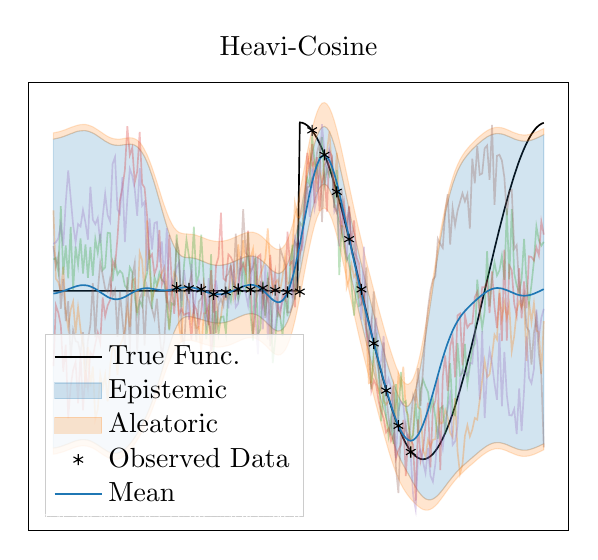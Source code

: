 % This file was created with tikzplotlib v0.10.1.
\begin{tikzpicture}

\definecolor{crimson2143940}{RGB}{214,39,40}
\definecolor{darkgray176}{RGB}{176,176,176}
\definecolor{darkorange25512714}{RGB}{255,127,14}
\definecolor{forestgreen4416044}{RGB}{44,160,44}
\definecolor{lightgray204}{RGB}{204,204,204}
\definecolor{mediumpurple148103189}{RGB}{148,103,189}
\definecolor{sienna1408675}{RGB}{140,86,75}
\definecolor{steelblue31119180}{RGB}{31,119,180}

\begin{axis}[
legend cell align={left},
legend style={
  fill opacity=0.8,
  draw opacity=1,
  text opacity=1,
  at={(0.03,0.03)},
  anchor=south west,
  draw=lightgray204
},
ticks=none,
tick align=outside,
tick pos=left,
title={Heavi-Cosine},
x grid style={darkgray176},
xmin=-1.1, xmax=1.09,
xtick style={color=black},
y grid style={darkgray176},
ymin=-1.423, ymax=1.239,
ytick style={color=black}
]
\addplot [semithick, black]
table {%
-1 0
-0.01 0
0 1
0.01 0.998
0.02 0.992
0.03 0.982
0.04 0.969
0.05 0.951
0.06 0.93
0.07 0.905
0.08 0.876
0.09 0.844
0.1 0.809
0.11 0.771
0.12 0.729
0.13 0.685
0.15 0.588
0.17 0.482
0.19 0.368
0.21 0.249
0.25 -0
0.29 -0.249
0.31 -0.368
0.33 -0.482
0.35 -0.588
0.37 -0.685
0.38 -0.729
0.39 -0.771
0.4 -0.809
0.41 -0.844
0.42 -0.876
0.43 -0.905
0.44 -0.93
0.45 -0.951
0.46 -0.969
0.47 -0.982
0.48 -0.992
0.49 -0.998
0.5 -1
0.51 -0.998
0.52 -0.992
0.53 -0.982
0.54 -0.969
0.55 -0.951
0.56 -0.93
0.57 -0.905
0.58 -0.876
0.59 -0.844
0.6 -0.809
0.61 -0.771
0.62 -0.729
0.63 -0.685
0.65 -0.588
0.67 -0.482
0.69 -0.368
0.71 -0.249
0.75 0
0.79 0.249
0.81 0.368
0.83 0.482
0.85 0.588
0.87 0.685
0.88 0.729
0.89 0.771
0.9 0.809
0.91 0.844
0.92 0.876
0.93 0.905
0.94 0.93
0.95 0.951
0.96 0.969
0.97 0.982
0.98 0.992
0.99 0.998
};
\addlegendentry{True Func.}
\path [draw=steelblue31119180, fill=steelblue31119180, opacity=0.2]
(axis cs:-1,0.901)
--(axis cs:-1,-0.933)
--(axis cs:-0.99,-0.931)
--(axis cs:-0.98,-0.928)
--(axis cs:-0.97,-0.924)
--(axis cs:-0.96,-0.919)
--(axis cs:-0.95,-0.913)
--(axis cs:-0.94,-0.908)
--(axis cs:-0.93,-0.902)
--(axis cs:-0.92,-0.896)
--(axis cs:-0.91,-0.891)
--(axis cs:-0.9,-0.887)
--(axis cs:-0.89,-0.884)
--(axis cs:-0.88,-0.883)
--(axis cs:-0.87,-0.884)
--(axis cs:-0.86,-0.886)
--(axis cs:-0.85,-0.891)
--(axis cs:-0.84,-0.898)
--(axis cs:-0.83,-0.906)
--(axis cs:-0.82,-0.915)
--(axis cs:-0.81,-0.925)
--(axis cs:-0.8,-0.935)
--(axis cs:-0.79,-0.944)
--(axis cs:-0.78,-0.953)
--(axis cs:-0.77,-0.959)
--(axis cs:-0.76,-0.963)
--(axis cs:-0.75,-0.964)
--(axis cs:-0.74,-0.963)
--(axis cs:-0.73,-0.958)
--(axis cs:-0.72,-0.95)
--(axis cs:-0.71,-0.94)
--(axis cs:-0.7,-0.926)
--(axis cs:-0.69,-0.91)
--(axis cs:-0.68,-0.891)
--(axis cs:-0.67,-0.87)
--(axis cs:-0.66,-0.848)
--(axis cs:-0.65,-0.822)
--(axis cs:-0.64,-0.795)
--(axis cs:-0.63,-0.765)
--(axis cs:-0.62,-0.733)
--(axis cs:-0.61,-0.697)
--(axis cs:-0.6,-0.659)
--(axis cs:-0.59,-0.618)
--(axis cs:-0.58,-0.573)
--(axis cs:-0.57,-0.526)
--(axis cs:-0.56,-0.477)
--(axis cs:-0.55,-0.427)
--(axis cs:-0.54,-0.377)
--(axis cs:-0.53,-0.329)
--(axis cs:-0.52,-0.284)
--(axis cs:-0.51,-0.244)
--(axis cs:-0.5,-0.211)
--(axis cs:-0.49,-0.185)
--(axis cs:-0.48,-0.168)
--(axis cs:-0.47,-0.158)
--(axis cs:-0.46,-0.153)
--(axis cs:-0.45,-0.153)
--(axis cs:-0.44,-0.155)
--(axis cs:-0.43,-0.158)
--(axis cs:-0.42,-0.162)
--(axis cs:-0.41,-0.166)
--(axis cs:-0.4,-0.17)
--(axis cs:-0.39,-0.174)
--(axis cs:-0.38,-0.179)
--(axis cs:-0.37,-0.183)
--(axis cs:-0.36,-0.186)
--(axis cs:-0.35,-0.189)
--(axis cs:-0.34,-0.191)
--(axis cs:-0.33,-0.191)
--(axis cs:-0.32,-0.191)
--(axis cs:-0.31,-0.189)
--(axis cs:-0.3,-0.186)
--(axis cs:-0.29,-0.182)
--(axis cs:-0.28,-0.177)
--(axis cs:-0.27,-0.171)
--(axis cs:-0.26,-0.164)
--(axis cs:-0.25,-0.157)
--(axis cs:-0.24,-0.151)
--(axis cs:-0.23,-0.145)
--(axis cs:-0.22,-0.14)
--(axis cs:-0.21,-0.137)
--(axis cs:-0.2,-0.135)
--(axis cs:-0.19,-0.136)
--(axis cs:-0.18,-0.14)
--(axis cs:-0.17,-0.146)
--(axis cs:-0.16,-0.156)
--(axis cs:-0.15,-0.168)
--(axis cs:-0.14,-0.181)
--(axis cs:-0.13,-0.196)
--(axis cs:-0.12,-0.21)
--(axis cs:-0.11,-0.224)
--(axis cs:-0.1,-0.233)
--(axis cs:-0.09,-0.239)
--(axis cs:-0.08,-0.237)
--(axis cs:-0.07,-0.228)
--(axis cs:-0.06,-0.21)
--(axis cs:-0.05,-0.182)
--(axis cs:-0.04,-0.143)
--(axis cs:-0.03,-0.094)
--(axis cs:-0.02,-0.036)
--(axis cs:-0.01,0.031)
--(axis cs:8.941e-10,0.104)
--(axis cs:0.01,0.181)
--(axis cs:0.02,0.259)
--(axis cs:0.03,0.337)
--(axis cs:0.04,0.41)
--(axis cs:0.05,0.476)
--(axis cs:0.06,0.532)
--(axis cs:0.07,0.578)
--(axis cs:0.08,0.611)
--(axis cs:0.09,0.629)
--(axis cs:0.1,0.634)
--(axis cs:0.11,0.625)
--(axis cs:0.12,0.603)
--(axis cs:0.13,0.569)
--(axis cs:0.14,0.524)
--(axis cs:0.15,0.471)
--(axis cs:0.16,0.412)
--(axis cs:0.17,0.347)
--(axis cs:0.18,0.28)
--(axis cs:0.19,0.211)
--(axis cs:0.2,0.141)
--(axis cs:0.21,0.072)
--(axis cs:0.22,0.005)
--(axis cs:0.23,-0.061)
--(axis cs:0.24,-0.125)
--(axis cs:0.25,-0.188)
--(axis cs:0.26,-0.249)
--(axis cs:0.27,-0.308)
--(axis cs:0.28,-0.366)
--(axis cs:0.29,-0.424)
--(axis cs:0.3,-0.481)
--(axis cs:0.31,-0.537)
--(axis cs:0.32,-0.593)
--(axis cs:0.33,-0.648)
--(axis cs:0.34,-0.703)
--(axis cs:0.35,-0.756)
--(axis cs:0.36,-0.807)
--(axis cs:0.37,-0.854)
--(axis cs:0.38,-0.899)
--(axis cs:0.39,-0.939)
--(axis cs:0.4,-0.975)
--(axis cs:0.41,-1.006)
--(axis cs:0.42,-1.035)
--(axis cs:0.43,-1.061)
--(axis cs:0.44,-1.087)
--(axis cs:0.45,-1.114)
--(axis cs:0.46,-1.14)
--(axis cs:0.47,-1.165)
--(axis cs:0.48,-1.189)
--(axis cs:0.49,-1.208)
--(axis cs:0.5,-1.224)
--(axis cs:0.51,-1.235)
--(axis cs:0.52,-1.24)
--(axis cs:0.53,-1.241)
--(axis cs:0.54,-1.236)
--(axis cs:0.55,-1.227)
--(axis cs:0.56,-1.214)
--(axis cs:0.57,-1.198)
--(axis cs:0.58,-1.18)
--(axis cs:0.59,-1.161)
--(axis cs:0.6,-1.141)
--(axis cs:0.61,-1.122)
--(axis cs:0.62,-1.104)
--(axis cs:0.63,-1.086)
--(axis cs:0.64,-1.07)
--(axis cs:0.65,-1.055)
--(axis cs:0.66,-1.041)
--(axis cs:0.67,-1.028)
--(axis cs:0.68,-1.015)
--(axis cs:0.69,-1.002)
--(axis cs:0.7,-0.99)
--(axis cs:0.71,-0.977)
--(axis cs:0.72,-0.965)
--(axis cs:0.73,-0.952)
--(axis cs:0.74,-0.941)
--(axis cs:0.75,-0.93)
--(axis cs:0.76,-0.92)
--(axis cs:0.77,-0.912)
--(axis cs:0.78,-0.906)
--(axis cs:0.79,-0.902)
--(axis cs:0.8,-0.901)
--(axis cs:0.81,-0.901)
--(axis cs:0.82,-0.904)
--(axis cs:0.83,-0.908)
--(axis cs:0.84,-0.913)
--(axis cs:0.85,-0.92)
--(axis cs:0.86,-0.926)
--(axis cs:0.87,-0.932)
--(axis cs:0.88,-0.938)
--(axis cs:0.89,-0.942)
--(axis cs:0.9,-0.945)
--(axis cs:0.91,-0.946)
--(axis cs:0.92,-0.946)
--(axis cs:0.93,-0.943)
--(axis cs:0.94,-0.939)
--(axis cs:0.95,-0.934)
--(axis cs:0.96,-0.928)
--(axis cs:0.97,-0.922)
--(axis cs:0.98,-0.915)
--(axis cs:0.99,-0.908)
--(axis cs:0.99,0.927)
--(axis cs:0.99,0.927)
--(axis cs:0.98,0.92)
--(axis cs:0.97,0.913)
--(axis cs:0.96,0.906)
--(axis cs:0.95,0.9)
--(axis cs:0.94,0.895)
--(axis cs:0.93,0.891)
--(axis cs:0.92,0.889)
--(axis cs:0.91,0.889)
--(axis cs:0.9,0.89)
--(axis cs:0.89,0.893)
--(axis cs:0.88,0.897)
--(axis cs:0.87,0.902)
--(axis cs:0.86,0.909)
--(axis cs:0.85,0.915)
--(axis cs:0.84,0.921)
--(axis cs:0.83,0.927)
--(axis cs:0.82,0.931)
--(axis cs:0.81,0.933)
--(axis cs:0.8,0.934)
--(axis cs:0.79,0.932)
--(axis cs:0.78,0.928)
--(axis cs:0.77,0.922)
--(axis cs:0.76,0.914)
--(axis cs:0.75,0.904)
--(axis cs:0.74,0.893)
--(axis cs:0.73,0.881)
--(axis cs:0.72,0.868)
--(axis cs:0.71,0.854)
--(axis cs:0.7,0.84)
--(axis cs:0.69,0.824)
--(axis cs:0.68,0.807)
--(axis cs:0.67,0.788)
--(axis cs:0.66,0.767)
--(axis cs:0.65,0.741)
--(axis cs:0.64,0.711)
--(axis cs:0.63,0.674)
--(axis cs:0.62,0.631)
--(axis cs:0.61,0.581)
--(axis cs:0.6,0.522)
--(axis cs:0.59,0.456)
--(axis cs:0.58,0.381)
--(axis cs:0.57,0.299)
--(axis cs:0.56,0.21)
--(axis cs:0.55,0.117)
--(axis cs:0.54,0.019)
--(axis cs:0.53,-0.08)
--(axis cs:0.52,-0.178)
--(axis cs:0.51,-0.274)
--(axis cs:0.5,-0.364)
--(axis cs:0.49,-0.447)
--(axis cs:0.48,-0.521)
--(axis cs:0.47,-0.583)
--(axis cs:0.46,-0.632)
--(axis cs:0.45,-0.666)
--(axis cs:0.44,-0.684)
--(axis cs:0.43,-0.687)
--(axis cs:0.42,-0.677)
--(axis cs:0.41,-0.655)
--(axis cs:0.4,-0.625)
--(axis cs:0.39,-0.588)
--(axis cs:0.38,-0.547)
--(axis cs:0.37,-0.503)
--(axis cs:0.36,-0.456)
--(axis cs:0.35,-0.406)
--(axis cs:0.34,-0.355)
--(axis cs:0.33,-0.303)
--(axis cs:0.32,-0.249)
--(axis cs:0.31,-0.194)
--(axis cs:0.3,-0.138)
--(axis cs:0.29,-0.081)
--(axis cs:0.28,-0.024)
--(axis cs:0.27,0.035)
--(axis cs:0.26,0.094)
--(axis cs:0.25,0.155)
--(axis cs:0.24,0.217)
--(axis cs:0.23,0.281)
--(axis cs:0.22,0.347)
--(axis cs:0.21,0.415)
--(axis cs:0.2,0.483)
--(axis cs:0.19,0.553)
--(axis cs:0.18,0.622)
--(axis cs:0.17,0.689)
--(axis cs:0.16,0.754)
--(axis cs:0.15,0.813)
--(axis cs:0.14,0.866)
--(axis cs:0.13,0.911)
--(axis cs:0.12,0.945)
--(axis cs:0.11,0.967)
--(axis cs:0.1,0.976)
--(axis cs:0.09,0.971)
--(axis cs:0.08,0.953)
--(axis cs:0.07,0.92)
--(axis cs:0.06,0.874)
--(axis cs:0.05,0.818)
--(axis cs:0.04,0.752)
--(axis cs:0.03,0.679)
--(axis cs:0.02,0.601)
--(axis cs:0.01,0.523)
--(axis cs:8.941e-10,0.446)
--(axis cs:-0.01,0.373)
--(axis cs:-0.02,0.306)
--(axis cs:-0.03,0.248)
--(axis cs:-0.04,0.199)
--(axis cs:-0.05,0.16)
--(axis cs:-0.06,0.132)
--(axis cs:-0.07,0.114)
--(axis cs:-0.08,0.105)
--(axis cs:-0.09,0.103)
--(axis cs:-0.1,0.109)
--(axis cs:-0.11,0.118)
--(axis cs:-0.12,0.131)
--(axis cs:-0.13,0.146)
--(axis cs:-0.14,0.161)
--(axis cs:-0.15,0.174)
--(axis cs:-0.16,0.186)
--(axis cs:-0.17,0.196)
--(axis cs:-0.18,0.202)
--(axis cs:-0.19,0.206)
--(axis cs:-0.2,0.207)
--(axis cs:-0.21,0.205)
--(axis cs:-0.22,0.202)
--(axis cs:-0.23,0.197)
--(axis cs:-0.24,0.191)
--(axis cs:-0.25,0.185)
--(axis cs:-0.26,0.178)
--(axis cs:-0.27,0.172)
--(axis cs:-0.28,0.166)
--(axis cs:-0.29,0.161)
--(axis cs:-0.3,0.157)
--(axis cs:-0.31,0.154)
--(axis cs:-0.32,0.152)
--(axis cs:-0.33,0.151)
--(axis cs:-0.34,0.152)
--(axis cs:-0.35,0.154)
--(axis cs:-0.36,0.157)
--(axis cs:-0.37,0.161)
--(axis cs:-0.38,0.167)
--(axis cs:-0.39,0.173)
--(axis cs:-0.4,0.179)
--(axis cs:-0.41,0.185)
--(axis cs:-0.42,0.19)
--(axis cs:-0.43,0.194)
--(axis cs:-0.44,0.196)
--(axis cs:-0.45,0.197)
--(axis cs:-0.46,0.198)
--(axis cs:-0.47,0.2)
--(axis cs:-0.48,0.206)
--(axis cs:-0.49,0.218)
--(axis cs:-0.5,0.237)
--(axis cs:-0.51,0.264)
--(axis cs:-0.52,0.298)
--(axis cs:-0.53,0.338)
--(axis cs:-0.54,0.384)
--(axis cs:-0.55,0.433)
--(axis cs:-0.56,0.484)
--(axis cs:-0.57,0.536)
--(axis cs:-0.58,0.588)
--(axis cs:-0.59,0.638)
--(axis cs:-0.6,0.684)
--(axis cs:-0.61,0.727)
--(axis cs:-0.62,0.764)
--(axis cs:-0.63,0.796)
--(axis cs:-0.64,0.821)
--(axis cs:-0.65,0.841)
--(axis cs:-0.66,0.855)
--(axis cs:-0.67,0.865)
--(axis cs:-0.68,0.869)
--(axis cs:-0.69,0.871)
--(axis cs:-0.7,0.87)
--(axis cs:-0.71,0.868)
--(axis cs:-0.72,0.866)
--(axis cs:-0.73,0.864)
--(axis cs:-0.74,0.864)
--(axis cs:-0.75,0.865)
--(axis cs:-0.76,0.868)
--(axis cs:-0.77,0.873)
--(axis cs:-0.78,0.881)
--(axis cs:-0.79,0.889)
--(axis cs:-0.8,0.899)
--(axis cs:-0.81,0.909)
--(axis cs:-0.82,0.919)
--(axis cs:-0.83,0.929)
--(axis cs:-0.84,0.937)
--(axis cs:-0.85,0.943)
--(axis cs:-0.86,0.948)
--(axis cs:-0.87,0.951)
--(axis cs:-0.88,0.951)
--(axis cs:-0.89,0.95)
--(axis cs:-0.9,0.948)
--(axis cs:-0.91,0.944)
--(axis cs:-0.92,0.938)
--(axis cs:-0.93,0.933)
--(axis cs:-0.94,0.927)
--(axis cs:-0.95,0.921)
--(axis cs:-0.96,0.916)
--(axis cs:-0.97,0.911)
--(axis cs:-0.98,0.907)
--(axis cs:-0.99,0.904)
--(axis cs:-1,0.901)
--cycle;
\addlegendimage{area legend, draw=steelblue31119180, fill=steelblue31119180, opacity=0.2}
\addlegendentry{Epistemic}

\path [draw=darkorange25512714, fill=darkorange25512714, opacity=0.2]
(axis cs:-1,-0.97)
--(axis cs:-1,-0.933)
--(axis cs:-0.99,-0.931)
--(axis cs:-0.98,-0.928)
--(axis cs:-0.97,-0.924)
--(axis cs:-0.96,-0.919)
--(axis cs:-0.95,-0.913)
--(axis cs:-0.94,-0.908)
--(axis cs:-0.93,-0.902)
--(axis cs:-0.92,-0.896)
--(axis cs:-0.91,-0.891)
--(axis cs:-0.9,-0.887)
--(axis cs:-0.89,-0.884)
--(axis cs:-0.88,-0.883)
--(axis cs:-0.87,-0.884)
--(axis cs:-0.86,-0.886)
--(axis cs:-0.85,-0.891)
--(axis cs:-0.84,-0.898)
--(axis cs:-0.83,-0.906)
--(axis cs:-0.82,-0.915)
--(axis cs:-0.81,-0.925)
--(axis cs:-0.8,-0.935)
--(axis cs:-0.79,-0.944)
--(axis cs:-0.78,-0.953)
--(axis cs:-0.77,-0.959)
--(axis cs:-0.76,-0.963)
--(axis cs:-0.75,-0.964)
--(axis cs:-0.74,-0.963)
--(axis cs:-0.73,-0.958)
--(axis cs:-0.72,-0.95)
--(axis cs:-0.71,-0.94)
--(axis cs:-0.7,-0.926)
--(axis cs:-0.69,-0.91)
--(axis cs:-0.68,-0.891)
--(axis cs:-0.67,-0.87)
--(axis cs:-0.66,-0.848)
--(axis cs:-0.65,-0.822)
--(axis cs:-0.64,-0.795)
--(axis cs:-0.63,-0.765)
--(axis cs:-0.62,-0.733)
--(axis cs:-0.61,-0.697)
--(axis cs:-0.6,-0.659)
--(axis cs:-0.59,-0.618)
--(axis cs:-0.58,-0.573)
--(axis cs:-0.57,-0.526)
--(axis cs:-0.56,-0.477)
--(axis cs:-0.55,-0.427)
--(axis cs:-0.54,-0.377)
--(axis cs:-0.53,-0.329)
--(axis cs:-0.52,-0.284)
--(axis cs:-0.51,-0.244)
--(axis cs:-0.5,-0.211)
--(axis cs:-0.49,-0.185)
--(axis cs:-0.48,-0.168)
--(axis cs:-0.47,-0.158)
--(axis cs:-0.46,-0.153)
--(axis cs:-0.45,-0.153)
--(axis cs:-0.44,-0.155)
--(axis cs:-0.43,-0.158)
--(axis cs:-0.42,-0.162)
--(axis cs:-0.41,-0.166)
--(axis cs:-0.4,-0.17)
--(axis cs:-0.39,-0.174)
--(axis cs:-0.38,-0.179)
--(axis cs:-0.37,-0.183)
--(axis cs:-0.36,-0.186)
--(axis cs:-0.35,-0.189)
--(axis cs:-0.34,-0.191)
--(axis cs:-0.33,-0.191)
--(axis cs:-0.32,-0.191)
--(axis cs:-0.31,-0.189)
--(axis cs:-0.3,-0.186)
--(axis cs:-0.29,-0.182)
--(axis cs:-0.28,-0.177)
--(axis cs:-0.27,-0.171)
--(axis cs:-0.26,-0.164)
--(axis cs:-0.25,-0.157)
--(axis cs:-0.24,-0.151)
--(axis cs:-0.23,-0.145)
--(axis cs:-0.22,-0.14)
--(axis cs:-0.21,-0.137)
--(axis cs:-0.2,-0.135)
--(axis cs:-0.19,-0.136)
--(axis cs:-0.18,-0.14)
--(axis cs:-0.17,-0.146)
--(axis cs:-0.16,-0.156)
--(axis cs:-0.15,-0.168)
--(axis cs:-0.14,-0.181)
--(axis cs:-0.13,-0.196)
--(axis cs:-0.12,-0.21)
--(axis cs:-0.11,-0.224)
--(axis cs:-0.1,-0.233)
--(axis cs:-0.09,-0.239)
--(axis cs:-0.08,-0.237)
--(axis cs:-0.07,-0.228)
--(axis cs:-0.06,-0.21)
--(axis cs:-0.05,-0.182)
--(axis cs:-0.04,-0.143)
--(axis cs:-0.03,-0.094)
--(axis cs:-0.02,-0.036)
--(axis cs:-0.01,0.031)
--(axis cs:8.941e-10,0.104)
--(axis cs:0.01,0.181)
--(axis cs:0.02,0.259)
--(axis cs:0.03,0.337)
--(axis cs:0.04,0.41)
--(axis cs:0.05,0.476)
--(axis cs:0.06,0.532)
--(axis cs:0.07,0.578)
--(axis cs:0.08,0.611)
--(axis cs:0.09,0.629)
--(axis cs:0.1,0.634)
--(axis cs:0.11,0.625)
--(axis cs:0.12,0.603)
--(axis cs:0.13,0.569)
--(axis cs:0.14,0.524)
--(axis cs:0.15,0.471)
--(axis cs:0.16,0.412)
--(axis cs:0.17,0.347)
--(axis cs:0.18,0.28)
--(axis cs:0.19,0.211)
--(axis cs:0.2,0.141)
--(axis cs:0.21,0.072)
--(axis cs:0.22,0.005)
--(axis cs:0.23,-0.061)
--(axis cs:0.24,-0.125)
--(axis cs:0.25,-0.188)
--(axis cs:0.26,-0.249)
--(axis cs:0.27,-0.308)
--(axis cs:0.28,-0.366)
--(axis cs:0.29,-0.424)
--(axis cs:0.3,-0.481)
--(axis cs:0.31,-0.537)
--(axis cs:0.32,-0.593)
--(axis cs:0.33,-0.648)
--(axis cs:0.34,-0.703)
--(axis cs:0.35,-0.756)
--(axis cs:0.36,-0.807)
--(axis cs:0.37,-0.854)
--(axis cs:0.38,-0.899)
--(axis cs:0.39,-0.939)
--(axis cs:0.4,-0.975)
--(axis cs:0.41,-1.006)
--(axis cs:0.42,-1.035)
--(axis cs:0.43,-1.061)
--(axis cs:0.44,-1.087)
--(axis cs:0.45,-1.114)
--(axis cs:0.46,-1.14)
--(axis cs:0.47,-1.165)
--(axis cs:0.48,-1.189)
--(axis cs:0.49,-1.208)
--(axis cs:0.5,-1.224)
--(axis cs:0.51,-1.235)
--(axis cs:0.52,-1.24)
--(axis cs:0.53,-1.241)
--(axis cs:0.54,-1.236)
--(axis cs:0.55,-1.227)
--(axis cs:0.56,-1.214)
--(axis cs:0.57,-1.198)
--(axis cs:0.58,-1.18)
--(axis cs:0.59,-1.161)
--(axis cs:0.6,-1.141)
--(axis cs:0.61,-1.122)
--(axis cs:0.62,-1.104)
--(axis cs:0.63,-1.086)
--(axis cs:0.64,-1.07)
--(axis cs:0.65,-1.055)
--(axis cs:0.66,-1.041)
--(axis cs:0.67,-1.028)
--(axis cs:0.68,-1.015)
--(axis cs:0.69,-1.002)
--(axis cs:0.7,-0.99)
--(axis cs:0.71,-0.977)
--(axis cs:0.72,-0.965)
--(axis cs:0.73,-0.952)
--(axis cs:0.74,-0.941)
--(axis cs:0.75,-0.93)
--(axis cs:0.76,-0.92)
--(axis cs:0.77,-0.912)
--(axis cs:0.78,-0.906)
--(axis cs:0.79,-0.902)
--(axis cs:0.8,-0.901)
--(axis cs:0.81,-0.901)
--(axis cs:0.82,-0.904)
--(axis cs:0.83,-0.908)
--(axis cs:0.84,-0.913)
--(axis cs:0.85,-0.92)
--(axis cs:0.86,-0.926)
--(axis cs:0.87,-0.932)
--(axis cs:0.88,-0.938)
--(axis cs:0.89,-0.942)
--(axis cs:0.9,-0.945)
--(axis cs:0.91,-0.946)
--(axis cs:0.92,-0.946)
--(axis cs:0.93,-0.943)
--(axis cs:0.94,-0.939)
--(axis cs:0.95,-0.934)
--(axis cs:0.96,-0.928)
--(axis cs:0.97,-0.922)
--(axis cs:0.98,-0.915)
--(axis cs:0.99,-0.908)
--(axis cs:0.99,-0.944)
--(axis cs:0.99,-0.944)
--(axis cs:0.98,-0.951)
--(axis cs:0.97,-0.958)
--(axis cs:0.96,-0.965)
--(axis cs:0.95,-0.971)
--(axis cs:0.94,-0.976)
--(axis cs:0.93,-0.98)
--(axis cs:0.92,-0.982)
--(axis cs:0.91,-0.983)
--(axis cs:0.9,-0.982)
--(axis cs:0.89,-0.979)
--(axis cs:0.88,-0.975)
--(axis cs:0.87,-0.969)
--(axis cs:0.86,-0.963)
--(axis cs:0.85,-0.957)
--(axis cs:0.84,-0.95)
--(axis cs:0.83,-0.945)
--(axis cs:0.82,-0.94)
--(axis cs:0.81,-0.938)
--(axis cs:0.8,-0.937)
--(axis cs:0.79,-0.939)
--(axis cs:0.78,-0.943)
--(axis cs:0.77,-0.949)
--(axis cs:0.76,-0.957)
--(axis cs:0.75,-0.967)
--(axis cs:0.74,-0.977)
--(axis cs:0.73,-0.989)
--(axis cs:0.72,-1.001)
--(axis cs:0.71,-1.014)
--(axis cs:0.7,-1.027)
--(axis cs:0.69,-1.039)
--(axis cs:0.68,-1.052)
--(axis cs:0.67,-1.065)
--(axis cs:0.66,-1.079)
--(axis cs:0.65,-1.093)
--(axis cs:0.64,-1.108)
--(axis cs:0.63,-1.125)
--(axis cs:0.62,-1.143)
--(axis cs:0.61,-1.162)
--(axis cs:0.6,-1.182)
--(axis cs:0.59,-1.202)
--(axis cs:0.58,-1.223)
--(axis cs:0.57,-1.242)
--(axis cs:0.56,-1.261)
--(axis cs:0.55,-1.276)
--(axis cs:0.54,-1.289)
--(axis cs:0.53,-1.297)
--(axis cs:0.52,-1.302)
--(axis cs:0.51,-1.302)
--(axis cs:0.5,-1.298)
--(axis cs:0.49,-1.29)
--(axis cs:0.48,-1.279)
--(axis cs:0.47,-1.266)
--(axis cs:0.46,-1.251)
--(axis cs:0.45,-1.235)
--(axis cs:0.44,-1.217)
--(axis cs:0.43,-1.196)
--(axis cs:0.42,-1.173)
--(axis cs:0.41,-1.146)
--(axis cs:0.4,-1.115)
--(axis cs:0.39,-1.079)
--(axis cs:0.38,-1.039)
--(axis cs:0.37,-0.995)
--(axis cs:0.36,-0.947)
--(axis cs:0.35,-0.896)
--(axis cs:0.34,-0.844)
--(axis cs:0.33,-0.79)
--(axis cs:0.32,-0.735)
--(axis cs:0.31,-0.679)
--(axis cs:0.3,-0.623)
--(axis cs:0.29,-0.566)
--(axis cs:0.28,-0.508)
--(axis cs:0.27,-0.45)
--(axis cs:0.26,-0.391)
--(axis cs:0.25,-0.33)
--(axis cs:0.24,-0.268)
--(axis cs:0.23,-0.203)
--(axis cs:0.22,-0.137)
--(axis cs:0.21,-0.07)
--(axis cs:0.2,-0.001)
--(axis cs:0.19,0.068)
--(axis cs:0.18,0.138)
--(axis cs:0.17,0.205)
--(axis cs:0.16,0.269)
--(axis cs:0.15,0.329)
--(axis cs:0.14,0.382)
--(axis cs:0.13,0.426)
--(axis cs:0.12,0.461)
--(axis cs:0.11,0.483)
--(axis cs:0.1,0.492)
--(axis cs:0.09,0.487)
--(axis cs:0.08,0.468)
--(axis cs:0.07,0.436)
--(axis cs:0.06,0.39)
--(axis cs:0.05,0.333)
--(axis cs:0.04,0.267)
--(axis cs:0.03,0.194)
--(axis cs:0.02,0.117)
--(axis cs:0.01,0.039)
--(axis cs:8.941e-10,-0.038)
--(axis cs:-0.01,-0.111)
--(axis cs:-0.02,-0.178)
--(axis cs:-0.03,-0.236)
--(axis cs:-0.04,-0.285)
--(axis cs:-0.05,-0.324)
--(axis cs:-0.06,-0.352)
--(axis cs:-0.07,-0.37)
--(axis cs:-0.08,-0.38)
--(axis cs:-0.09,-0.381)
--(axis cs:-0.1,-0.376)
--(axis cs:-0.11,-0.366)
--(axis cs:-0.12,-0.353)
--(axis cs:-0.13,-0.338)
--(axis cs:-0.14,-0.323)
--(axis cs:-0.15,-0.31)
--(axis cs:-0.16,-0.298)
--(axis cs:-0.17,-0.289)
--(axis cs:-0.18,-0.282)
--(axis cs:-0.19,-0.279)
--(axis cs:-0.2,-0.278)
--(axis cs:-0.21,-0.279)
--(axis cs:-0.22,-0.282)
--(axis cs:-0.23,-0.287)
--(axis cs:-0.24,-0.293)
--(axis cs:-0.25,-0.3)
--(axis cs:-0.26,-0.306)
--(axis cs:-0.27,-0.313)
--(axis cs:-0.28,-0.319)
--(axis cs:-0.29,-0.324)
--(axis cs:-0.3,-0.328)
--(axis cs:-0.31,-0.331)
--(axis cs:-0.32,-0.333)
--(axis cs:-0.33,-0.334)
--(axis cs:-0.34,-0.333)
--(axis cs:-0.35,-0.331)
--(axis cs:-0.36,-0.328)
--(axis cs:-0.37,-0.324)
--(axis cs:-0.38,-0.32)
--(axis cs:-0.39,-0.316)
--(axis cs:-0.4,-0.311)
--(axis cs:-0.41,-0.306)
--(axis cs:-0.42,-0.302)
--(axis cs:-0.43,-0.298)
--(axis cs:-0.44,-0.295)
--(axis cs:-0.45,-0.293)
--(axis cs:-0.46,-0.294)
--(axis cs:-0.47,-0.297)
--(axis cs:-0.48,-0.303)
--(axis cs:-0.49,-0.315)
--(axis cs:-0.5,-0.332)
--(axis cs:-0.51,-0.355)
--(axis cs:-0.52,-0.385)
--(axis cs:-0.53,-0.42)
--(axis cs:-0.54,-0.459)
--(axis cs:-0.55,-0.501)
--(axis cs:-0.56,-0.544)
--(axis cs:-0.57,-0.587)
--(axis cs:-0.58,-0.63)
--(axis cs:-0.59,-0.67)
--(axis cs:-0.6,-0.709)
--(axis cs:-0.61,-0.744)
--(axis cs:-0.62,-0.778)
--(axis cs:-0.63,-0.808)
--(axis cs:-0.64,-0.837)
--(axis cs:-0.65,-0.863)
--(axis cs:-0.66,-0.887)
--(axis cs:-0.67,-0.909)
--(axis cs:-0.68,-0.93)
--(axis cs:-0.69,-0.948)
--(axis cs:-0.7,-0.964)
--(axis cs:-0.71,-0.977)
--(axis cs:-0.72,-0.988)
--(axis cs:-0.73,-0.995)
--(axis cs:-0.74,-1.0)
--(axis cs:-0.75,-1.001)
--(axis cs:-0.76,-1.0)
--(axis cs:-0.77,-0.996)
--(axis cs:-0.78,-0.989)
--(axis cs:-0.79,-0.981)
--(axis cs:-0.8,-0.972)
--(axis cs:-0.81,-0.962)
--(axis cs:-0.82,-0.952)
--(axis cs:-0.83,-0.942)
--(axis cs:-0.84,-0.934)
--(axis cs:-0.85,-0.928)
--(axis cs:-0.86,-0.923)
--(axis cs:-0.87,-0.921)
--(axis cs:-0.88,-0.92)
--(axis cs:-0.89,-0.921)
--(axis cs:-0.9,-0.924)
--(axis cs:-0.91,-0.928)
--(axis cs:-0.92,-0.933)
--(axis cs:-0.93,-0.939)
--(axis cs:-0.94,-0.945)
--(axis cs:-0.95,-0.95)
--(axis cs:-0.96,-0.956)
--(axis cs:-0.97,-0.96)
--(axis cs:-0.98,-0.964)
--(axis cs:-0.99,-0.968)
--(axis cs:-1,-0.97)
--cycle;
\addlegendimage{area legend, draw=darkorange25512714, fill=darkorange25512714, opacity=0.2}
\addlegendentry{Aleatoric}

\path [draw=darkorange25512714, fill=darkorange25512714, opacity=0.2]
(axis cs:-1,0.938)
--(axis cs:-1,0.901)
--(axis cs:-0.99,0.904)
--(axis cs:-0.98,0.907)
--(axis cs:-0.97,0.911)
--(axis cs:-0.96,0.916)
--(axis cs:-0.95,0.921)
--(axis cs:-0.94,0.927)
--(axis cs:-0.93,0.933)
--(axis cs:-0.92,0.938)
--(axis cs:-0.91,0.944)
--(axis cs:-0.9,0.948)
--(axis cs:-0.89,0.95)
--(axis cs:-0.88,0.951)
--(axis cs:-0.87,0.951)
--(axis cs:-0.86,0.948)
--(axis cs:-0.85,0.943)
--(axis cs:-0.84,0.937)
--(axis cs:-0.83,0.929)
--(axis cs:-0.82,0.919)
--(axis cs:-0.81,0.909)
--(axis cs:-0.8,0.899)
--(axis cs:-0.79,0.889)
--(axis cs:-0.78,0.881)
--(axis cs:-0.77,0.873)
--(axis cs:-0.76,0.868)
--(axis cs:-0.75,0.865)
--(axis cs:-0.74,0.864)
--(axis cs:-0.73,0.864)
--(axis cs:-0.72,0.866)
--(axis cs:-0.71,0.868)
--(axis cs:-0.7,0.87)
--(axis cs:-0.69,0.871)
--(axis cs:-0.68,0.869)
--(axis cs:-0.67,0.865)
--(axis cs:-0.66,0.855)
--(axis cs:-0.65,0.841)
--(axis cs:-0.64,0.821)
--(axis cs:-0.63,0.796)
--(axis cs:-0.62,0.764)
--(axis cs:-0.61,0.727)
--(axis cs:-0.6,0.684)
--(axis cs:-0.59,0.638)
--(axis cs:-0.58,0.588)
--(axis cs:-0.57,0.536)
--(axis cs:-0.56,0.484)
--(axis cs:-0.55,0.433)
--(axis cs:-0.54,0.384)
--(axis cs:-0.53,0.338)
--(axis cs:-0.52,0.298)
--(axis cs:-0.51,0.264)
--(axis cs:-0.5,0.237)
--(axis cs:-0.49,0.218)
--(axis cs:-0.48,0.206)
--(axis cs:-0.47,0.2)
--(axis cs:-0.46,0.198)
--(axis cs:-0.45,0.197)
--(axis cs:-0.44,0.196)
--(axis cs:-0.43,0.194)
--(axis cs:-0.42,0.19)
--(axis cs:-0.41,0.185)
--(axis cs:-0.4,0.179)
--(axis cs:-0.39,0.173)
--(axis cs:-0.38,0.167)
--(axis cs:-0.37,0.161)
--(axis cs:-0.36,0.157)
--(axis cs:-0.35,0.154)
--(axis cs:-0.34,0.152)
--(axis cs:-0.33,0.151)
--(axis cs:-0.32,0.152)
--(axis cs:-0.31,0.154)
--(axis cs:-0.3,0.157)
--(axis cs:-0.29,0.161)
--(axis cs:-0.28,0.166)
--(axis cs:-0.27,0.172)
--(axis cs:-0.26,0.178)
--(axis cs:-0.25,0.185)
--(axis cs:-0.24,0.191)
--(axis cs:-0.23,0.197)
--(axis cs:-0.22,0.202)
--(axis cs:-0.21,0.205)
--(axis cs:-0.2,0.207)
--(axis cs:-0.19,0.206)
--(axis cs:-0.18,0.202)
--(axis cs:-0.17,0.196)
--(axis cs:-0.16,0.186)
--(axis cs:-0.15,0.174)
--(axis cs:-0.14,0.161)
--(axis cs:-0.13,0.146)
--(axis cs:-0.12,0.131)
--(axis cs:-0.11,0.118)
--(axis cs:-0.1,0.109)
--(axis cs:-0.09,0.103)
--(axis cs:-0.08,0.105)
--(axis cs:-0.07,0.114)
--(axis cs:-0.06,0.132)
--(axis cs:-0.05,0.16)
--(axis cs:-0.04,0.199)
--(axis cs:-0.03,0.248)
--(axis cs:-0.02,0.306)
--(axis cs:-0.01,0.373)
--(axis cs:8.941e-10,0.446)
--(axis cs:0.01,0.523)
--(axis cs:0.02,0.601)
--(axis cs:0.03,0.679)
--(axis cs:0.04,0.752)
--(axis cs:0.05,0.818)
--(axis cs:0.06,0.874)
--(axis cs:0.07,0.92)
--(axis cs:0.08,0.953)
--(axis cs:0.09,0.971)
--(axis cs:0.1,0.976)
--(axis cs:0.11,0.967)
--(axis cs:0.12,0.945)
--(axis cs:0.13,0.911)
--(axis cs:0.14,0.866)
--(axis cs:0.15,0.813)
--(axis cs:0.16,0.754)
--(axis cs:0.17,0.689)
--(axis cs:0.18,0.622)
--(axis cs:0.19,0.553)
--(axis cs:0.2,0.483)
--(axis cs:0.21,0.415)
--(axis cs:0.22,0.347)
--(axis cs:0.23,0.281)
--(axis cs:0.24,0.217)
--(axis cs:0.25,0.155)
--(axis cs:0.26,0.094)
--(axis cs:0.27,0.035)
--(axis cs:0.28,-0.024)
--(axis cs:0.29,-0.081)
--(axis cs:0.3,-0.138)
--(axis cs:0.31,-0.194)
--(axis cs:0.32,-0.249)
--(axis cs:0.33,-0.303)
--(axis cs:0.34,-0.355)
--(axis cs:0.35,-0.406)
--(axis cs:0.36,-0.456)
--(axis cs:0.37,-0.503)
--(axis cs:0.38,-0.547)
--(axis cs:0.39,-0.588)
--(axis cs:0.4,-0.625)
--(axis cs:0.41,-0.655)
--(axis cs:0.42,-0.677)
--(axis cs:0.43,-0.687)
--(axis cs:0.44,-0.684)
--(axis cs:0.45,-0.666)
--(axis cs:0.46,-0.632)
--(axis cs:0.47,-0.583)
--(axis cs:0.48,-0.521)
--(axis cs:0.49,-0.447)
--(axis cs:0.5,-0.364)
--(axis cs:0.51,-0.274)
--(axis cs:0.52,-0.178)
--(axis cs:0.53,-0.08)
--(axis cs:0.54,0.019)
--(axis cs:0.55,0.117)
--(axis cs:0.56,0.21)
--(axis cs:0.57,0.299)
--(axis cs:0.58,0.381)
--(axis cs:0.59,0.456)
--(axis cs:0.6,0.522)
--(axis cs:0.61,0.581)
--(axis cs:0.62,0.631)
--(axis cs:0.63,0.674)
--(axis cs:0.64,0.711)
--(axis cs:0.65,0.741)
--(axis cs:0.66,0.767)
--(axis cs:0.67,0.788)
--(axis cs:0.68,0.807)
--(axis cs:0.69,0.824)
--(axis cs:0.7,0.84)
--(axis cs:0.71,0.854)
--(axis cs:0.72,0.868)
--(axis cs:0.73,0.881)
--(axis cs:0.74,0.893)
--(axis cs:0.75,0.904)
--(axis cs:0.76,0.914)
--(axis cs:0.77,0.922)
--(axis cs:0.78,0.928)
--(axis cs:0.79,0.932)
--(axis cs:0.8,0.934)
--(axis cs:0.81,0.933)
--(axis cs:0.82,0.931)
--(axis cs:0.83,0.927)
--(axis cs:0.84,0.921)
--(axis cs:0.85,0.915)
--(axis cs:0.86,0.909)
--(axis cs:0.87,0.902)
--(axis cs:0.88,0.897)
--(axis cs:0.89,0.893)
--(axis cs:0.9,0.89)
--(axis cs:0.91,0.889)
--(axis cs:0.92,0.889)
--(axis cs:0.93,0.891)
--(axis cs:0.94,0.895)
--(axis cs:0.95,0.9)
--(axis cs:0.96,0.906)
--(axis cs:0.97,0.913)
--(axis cs:0.98,0.92)
--(axis cs:0.99,0.927)
--(axis cs:0.99,0.964)
--(axis cs:0.99,0.964)
--(axis cs:0.98,0.957)
--(axis cs:0.97,0.95)
--(axis cs:0.96,0.943)
--(axis cs:0.95,0.937)
--(axis cs:0.94,0.932)
--(axis cs:0.93,0.928)
--(axis cs:0.92,0.926)
--(axis cs:0.91,0.925)
--(axis cs:0.9,0.927)
--(axis cs:0.89,0.929)
--(axis cs:0.88,0.934)
--(axis cs:0.87,0.939)
--(axis cs:0.86,0.945)
--(axis cs:0.85,0.952)
--(axis cs:0.84,0.958)
--(axis cs:0.83,0.964)
--(axis cs:0.82,0.968)
--(axis cs:0.81,0.97)
--(axis cs:0.8,0.971)
--(axis cs:0.79,0.969)
--(axis cs:0.78,0.965)
--(axis cs:0.77,0.959)
--(axis cs:0.76,0.951)
--(axis cs:0.75,0.941)
--(axis cs:0.74,0.93)
--(axis cs:0.73,0.918)
--(axis cs:0.72,0.905)
--(axis cs:0.71,0.891)
--(axis cs:0.7,0.876)
--(axis cs:0.69,0.861)
--(axis cs:0.68,0.844)
--(axis cs:0.67,0.826)
--(axis cs:0.66,0.804)
--(axis cs:0.65,0.779)
--(axis cs:0.64,0.748)
--(axis cs:0.63,0.713)
--(axis cs:0.62,0.67)
--(axis cs:0.61,0.62)
--(axis cs:0.6,0.563)
--(axis cs:0.59,0.497)
--(axis cs:0.58,0.424)
--(axis cs:0.57,0.344)
--(axis cs:0.56,0.257)
--(axis cs:0.55,0.166)
--(axis cs:0.54,0.072)
--(axis cs:0.53,-0.023)
--(axis cs:0.52,-0.117)
--(axis cs:0.51,-0.207)
--(axis cs:0.5,-0.29)
--(axis cs:0.49,-0.366)
--(axis cs:0.48,-0.43)
--(axis cs:0.47,-0.482)
--(axis cs:0.46,-0.521)
--(axis cs:0.45,-0.545)
--(axis cs:0.44,-0.555)
--(axis cs:0.43,-0.552)
--(axis cs:0.42,-0.538)
--(axis cs:0.41,-0.515)
--(axis cs:0.4,-0.484)
--(axis cs:0.39,-0.448)
--(axis cs:0.38,-0.407)
--(axis cs:0.37,-0.363)
--(axis cs:0.36,-0.315)
--(axis cs:0.35,-0.266)
--(axis cs:0.34,-0.214)
--(axis cs:0.33,-0.161)
--(axis cs:0.32,-0.107)
--(axis cs:0.31,-0.052)
--(axis cs:0.3,0.004)
--(axis cs:0.29,0.061)
--(axis cs:0.28,0.118)
--(axis cs:0.27,0.177)
--(axis cs:0.26,0.236)
--(axis cs:0.25,0.297)
--(axis cs:0.24,0.359)
--(axis cs:0.23,0.423)
--(axis cs:0.22,0.489)
--(axis cs:0.21,0.557)
--(axis cs:0.2,0.625)
--(axis cs:0.19,0.695)
--(axis cs:0.18,0.764)
--(axis cs:0.17,0.832)
--(axis cs:0.16,0.896)
--(axis cs:0.15,0.956)
--(axis cs:0.14,1.009)
--(axis cs:0.13,1.053)
--(axis cs:0.12,1.087)
--(axis cs:0.11,1.109)
--(axis cs:0.1,1.118)
--(axis cs:0.09,1.114)
--(axis cs:0.08,1.095)
--(axis cs:0.07,1.062)
--(axis cs:0.06,1.017)
--(axis cs:0.05,0.96)
--(axis cs:0.04,0.894)
--(axis cs:0.03,0.821)
--(axis cs:0.02,0.744)
--(axis cs:0.01,0.665)
--(axis cs:8.941e-10,0.588)
--(axis cs:-0.01,0.515)
--(axis cs:-0.02,0.449)
--(axis cs:-0.03,0.39)
--(axis cs:-0.04,0.341)
--(axis cs:-0.05,0.303)
--(axis cs:-0.06,0.274)
--(axis cs:-0.07,0.256)
--(axis cs:-0.08,0.247)
--(axis cs:-0.09,0.246)
--(axis cs:-0.1,0.251)
--(axis cs:-0.11,0.261)
--(axis cs:-0.12,0.274)
--(axis cs:-0.13,0.288)
--(axis cs:-0.14,0.303)
--(axis cs:-0.15,0.317)
--(axis cs:-0.16,0.329)
--(axis cs:-0.17,0.338)
--(axis cs:-0.18,0.344)
--(axis cs:-0.19,0.348)
--(axis cs:-0.2,0.349)
--(axis cs:-0.21,0.348)
--(axis cs:-0.22,0.344)
--(axis cs:-0.23,0.339)
--(axis cs:-0.24,0.333)
--(axis cs:-0.25,0.327)
--(axis cs:-0.26,0.32)
--(axis cs:-0.27,0.314)
--(axis cs:-0.28,0.308)
--(axis cs:-0.29,0.303)
--(axis cs:-0.3,0.299)
--(axis cs:-0.31,0.296)
--(axis cs:-0.32,0.294)
--(axis cs:-0.33,0.293)
--(axis cs:-0.34,0.294)
--(axis cs:-0.35,0.296)
--(axis cs:-0.36,0.299)
--(axis cs:-0.37,0.303)
--(axis cs:-0.38,0.308)
--(axis cs:-0.39,0.314)
--(axis cs:-0.4,0.32)
--(axis cs:-0.41,0.325)
--(axis cs:-0.42,0.33)
--(axis cs:-0.43,0.334)
--(axis cs:-0.44,0.336)
--(axis cs:-0.45,0.337)
--(axis cs:-0.46,0.338)
--(axis cs:-0.47,0.339)
--(axis cs:-0.48,0.342)
--(axis cs:-0.49,0.347)
--(axis cs:-0.5,0.358)
--(axis cs:-0.51,0.375)
--(axis cs:-0.52,0.399)
--(axis cs:-0.53,0.429)
--(axis cs:-0.54,0.466)
--(axis cs:-0.55,0.507)
--(axis cs:-0.56,0.551)
--(axis cs:-0.57,0.598)
--(axis cs:-0.58,0.645)
--(axis cs:-0.59,0.69)
--(axis cs:-0.6,0.734)
--(axis cs:-0.61,0.773)
--(axis cs:-0.62,0.809)
--(axis cs:-0.63,0.838)
--(axis cs:-0.64,0.863)
--(axis cs:-0.65,0.882)
--(axis cs:-0.66,0.895)
--(axis cs:-0.67,0.903)
--(axis cs:-0.68,0.908)
--(axis cs:-0.69,0.909)
--(axis cs:-0.7,0.908)
--(axis cs:-0.71,0.906)
--(axis cs:-0.72,0.903)
--(axis cs:-0.73,0.901)
--(axis cs:-0.74,0.901)
--(axis cs:-0.75,0.902)
--(axis cs:-0.76,0.905)
--(axis cs:-0.77,0.91)
--(axis cs:-0.78,0.917)
--(axis cs:-0.79,0.926)
--(axis cs:-0.8,0.936)
--(axis cs:-0.81,0.946)
--(axis cs:-0.82,0.956)
--(axis cs:-0.83,0.965)
--(axis cs:-0.84,0.974)
--(axis cs:-0.85,0.98)
--(axis cs:-0.86,0.985)
--(axis cs:-0.87,0.988)
--(axis cs:-0.88,0.988)
--(axis cs:-0.89,0.987)
--(axis cs:-0.9,0.984)
--(axis cs:-0.91,0.98)
--(axis cs:-0.92,0.975)
--(axis cs:-0.93,0.97)
--(axis cs:-0.94,0.964)
--(axis cs:-0.95,0.958)
--(axis cs:-0.96,0.953)
--(axis cs:-0.97,0.948)
--(axis cs:-0.98,0.944)
--(axis cs:-0.99,0.941)
--(axis cs:-1,0.938)
--cycle;

\addplot [draw=black, fill=black, mark=asterisk, only marks]
table{%
x  y
-0.5 0.019
-0.45 0.015
-0.4 0.009
-0.35 -0.021
-0.3 -0.008
-0.25 0.011
-0.2 0.008
-0.15 0.017
-0.1 0.004
-0.05 -0.007
-1.49e-09 -0.005
0.05 0.953
0.1 0.807
0.15 0.588
0.2 0.307
0.25 0.009
0.3 -0.312
0.35 -0.592
0.4 -0.801
0.45 -0.957
};
\addlegendentry{Observed Data}
\addplot [semithick, darkorange25512714, opacity=0.3, forget plot]
table {%
-1 0.478
-0.99 0.072
-0.98 0.051
-0.97 -0.003
-0.96 0.143
-0.95 -0.123
-0.94 -0.223
-0.93 -0.113
-0.92 -0.064
-0.91 -0.253
-0.9 -0.098
-0.89 -0.229
-0.88 -0.323
-0.87 -0.576
-0.86 -0.334
-0.85 -0.568
-0.84 -0.449
-0.83 -0.76
-0.82 -0.703
-0.81 -0.496
-0.8 -0.579
-0.79 -0.499
-0.78 -0.656
-0.77 -0.448
-0.76 -0.33
-0.75 -0.358
-0.74 -0.499
-0.73 -0.323
-0.72 -0.293
-0.71 -0.229
-0.7 -0.101
-0.69 -0.215
-0.68 0.059
-0.67 0.072
-0.66 -0.132
-0.65 0.229
-0.64 0.181
-0.63 -0.032
-0.62 0.418
-0.61 0.135
-0.6 -0.054
-0.59 -0.0
-0.58 0.028
-0.57 0.071
-0.55 0.14
-0.54 0.013
-0.53 -0.228
-0.52 -0.023
-0.51 0.11
-0.5 0.078
-0.49 -0.21
-0.48 -0.304
-0.47 0.035
-0.46 -0.029
-0.45 -0.064
-0.44 -0.188
-0.43 -0.115
-0.42 -0.221
-0.41 -0.215
-0.4 -0.359
-0.39 -0.134
-0.38 -0.131
-0.37 -0.09
-0.36 -0.406
-0.34 -0.034
-0.33 -0.197
-0.32 -0.154
-0.31 -0.027
-0.3 -0.051
-0.29 -0.02
-0.28 0.153
-0.27 -0.038
-0.26 0.056
-0.25 0.275
-0.24 0.117
-0.23 0.301
-0.22 0.119
-0.21 -0.007
-0.2 0.195
-0.19 0.248
-0.18 0.041
-0.17 0.037
-0.16 0.095
-0.15 0.14
-0.14 0.193
-0.13 0.37
-0.12 0.14
-0.11 -0.004
-0.1 0.048
-0.09 0.064
-0.08 0.003
-0.07 0.085
-0.06 0.201
-0.05 0.042
-0.04 0.051
-0.03 0.238
-0.02 0.519
-0.01 0.438
0 0.436
0.01 0.478
0.02 0.557
0.03 0.73
0.04 0.821
0.05 0.739
0.06 0.773
0.07 0.586
0.08 0.708
0.09 0.646
0.1 0.781
0.11 0.826
0.12 0.946
0.13 0.729
0.14 0.597
0.15 0.82
0.16 0.503
0.17 0.383
0.18 0.383
0.19 0.02
0.2 0.067
0.21 0.157
0.22 0.082
0.23 0.108
0.24 -0.039
0.25 -0.024
0.26 -0.168
0.27 -0.237
0.28 -0.548
0.29 -0.542
0.3 -0.405
0.31 -0.507
0.32 -0.597
0.33 -0.564
0.34 -0.651
0.35 -0.675
0.36 -0.657
0.37 -0.647
0.38 -0.562
0.39 -0.767
0.4 -0.499
0.41 -0.563
0.42 -0.451
0.43 -0.707
0.44 -0.739
0.45 -0.991
0.46 -0.824
0.47 -0.584
0.48 -0.692
0.49 -0.702
0.5 -0.946
0.51 -0.984
0.52 -0.884
0.53 -0.924
0.54 -0.885
0.55 -0.88
0.56 -0.688
0.57 -0.788
0.58 -0.782
0.59 -0.706
0.6 -0.75
0.61 -0.843
0.62 -0.869
0.63 -0.637
0.64 -0.953
0.65 -1.086
0.66 -1.03
0.67 -0.861
0.68 -0.798
0.69 -0.865
0.7 -0.824
0.71 -0.755
0.72 -0.765
0.75 -0.415
0.76 -0.512
0.77 -0.496
0.78 -0.386
0.79 -0.26
0.8 -0.289
0.81 0.01
0.82 -0.165
0.83 -0.07
0.84 -0.161
0.85 -0.085
0.86 -0.357
0.87 -0.268
0.88 -0.118
0.89 -0.063
0.9 -0.097
0.91 -0.052
0.92 -0.415
0.93 -0.063
0.94 -0.187
0.95 -0.074
0.96 -0.238
0.97 -0.242
0.98 -0.492
0.99 -0.18
};
\addplot [semithick, forestgreen4416044, opacity=0.3, forget plot]
table {%
-1 0.186
-0.99 0.196
-0.98 0.113
-0.97 0.503
-0.96 0.097
-0.95 0.269
-0.94 0.075
-0.93 0.379
-0.92 0.005
-0.91 0.264
-0.9 0.152
-0.89 0.311
-0.88 0.102
-0.87 0.276
-0.86 0.077
-0.85 0.261
-0.84 0.089
-0.83 0.308
-0.82 0.224
-0.81 0.339
-0.8 0.124
-0.79 0.139
-0.78 0.345
-0.77 0.342
-0.76 0.057
-0.75 0.18
-0.74 0.097
-0.73 0.119
-0.72 0.103
-0.71 0.031
-0.7 0.011
-0.69 0.139
-0.68 0.11
-0.67 -0.035
-0.66 -0.135
-0.65 -0.06
-0.64 -0.091
-0.63 0.054
-0.62 0.105
-0.61 0.245
-0.6 -0.106
-0.59 0.082
-0.58 0.033
-0.57 0.108
-0.56 0.064
-0.55 0.052
-0.54 -0.08
-0.53 -0.234
-0.52 -0.074
-0.51 -0.084
-0.5 0.335
-0.49 0.157
-0.48 -0.095
-0.47 0.154
-0.46 0.304
-0.44 0.108
-0.43 0.381
-0.42 0.05
-0.41 0.095
-0.4 0.333
-0.39 0.071
-0.38 -0.286
-0.37 -0.153
-0.36 0.218
-0.35 -0.353
-0.34 -0.12
-0.33 -0.255
-0.32 -0.156
-0.31 -0.152
-0.3 -0.251
-0.29 -0.004
-0.28 -0.062
-0.27 0.053
-0.26 0.023
-0.25 -0.052
-0.24 0.001
-0.23 0.175
-0.22 0.001
-0.21 0.346
-0.2 -0.145
-0.19 -0.295
-0.18 0.195
-0.17 -0.256
-0.16 -0.228
-0.15 0.059
-0.14 -0.147
-0.13 0.082
-0.12 -0.004
-0.11 -0.429
-0.1 -0.288
-0.09 -0.127
-0.08 -0.151
-0.07 -0.268
-0.06 -0.03
-0.05 -0.151
-0.04 0.13
-0.03 0.274
-0.02 -0.052
-0.01 0.303
0 0.406
0.01 0.383
0.02 0.542
0.03 0.669
0.04 0.628
0.05 0.92
0.06 0.764
0.07 0.699
0.08 0.813
0.09 0.913
0.1 0.634
0.11 0.727
0.12 0.685
0.13 0.751
0.14 0.493
0.15 0.718
0.16 0.093
0.17 0.39
0.18 0.254
0.19 0.181
0.2 0.21
0.22 -0.146
0.23 0.053
0.24 -0.09
0.25 -0.08
0.26 -0.041
0.27 -0.221
0.28 -0.291
0.29 -0.585
0.3 -0.346
0.31 -0.277
0.32 -0.474
0.33 -0.775
0.34 -0.603
0.35 -0.742
0.36 -0.861
0.37 -0.75
0.38 -0.909
0.39 -0.554
0.4 -0.774
0.41 -0.481
0.42 -0.668
0.43 -0.655
0.44 -0.788
0.45 -0.88
0.46 -0.855
0.47 -0.669
0.48 -0.846
0.49 -0.585
0.5 -0.527
0.51 -0.568
0.52 -0.6
0.53 -0.704
0.54 -0.644
0.55 -0.753
0.56 -0.878
0.57 -0.699
0.58 -0.685
0.59 -0.85
0.6 -0.666
0.61 -0.43
0.62 -0.727
0.63 -0.737
0.64 -0.31
0.65 -0.502
0.66 -0.486
0.67 -0.315
0.68 -0.551
0.7 -0.343
0.71 -0.314
0.72 0.067
0.73 -0.097
0.74 -0.223
0.75 -0.123
0.76 0.236
0.77 -0.092
0.78 0.072
0.79 0.169
0.8 0.091
0.81 0.121
0.82 0.208
0.83 0.066
0.84 0.489
0.85 0.069
0.86 0.485
0.87 0.104
0.88 0.032
0.89 -0.011
0.9 0.068
0.91 0.309
0.92 0.054
0.93 -0.076
0.94 0.036
0.95 0.177
0.96 0.383
0.97 0.3
0.98 0.268
0.99 0.291
};
\addplot [semithick, crimson2143940, opacity=0.3, forget plot]
table {%
-1 -0.447
-0.99 -0.087
-0.98 -0.131
-0.97 -0.205
-0.96 -0.48
-0.95 -0.32
-0.94 -0.757
-0.93 -0.566
-0.92 -0.469
-0.91 -0.422
-0.9 -0.668
-0.89 -0.368
-0.88 -0.71
-0.87 -0.472
-0.86 -0.579
-0.85 -0.365
-0.84 -0.389
-0.83 -0.315
-0.82 -0.247
-0.81 -0.309
-0.8 -0.039
-0.79 -0.152
-0.78 -0.087
-0.77 -0.056
-0.76 0.179
-0.75 0.141
-0.74 0.316
-0.73 0.538
-0.72 0.612
-0.71 0.718
-0.7 0.978
-0.69 0.806
-0.68 0.85
-0.67 0.643
-0.66 0.709
-0.65 0.944
-0.64 0.636
-0.63 0.612
-0.62 0.447
-0.61 0.195
-0.6 0.217
-0.59 0.1
-0.58 0.143
-0.57 0.362
-0.56 0.037
-0.55 0.083
-0.54 -0.072
-0.53 0.334
-0.52 0.055
-0.51 -0.136
-0.5 0.043
-0.49 -0.14
-0.48 -0.107
-0.47 -0.143
-0.46 -0.135
-0.45 -0.131
-0.44 -0.29
-0.43 -0.083
-0.42 -0.11
-0.41 -0.204
-0.4 -0.124
-0.39 0.042
-0.38 -0.058
-0.37 -0.201
-0.36 0.123
-0.35 -0.129
-0.34 0.151
-0.33 0.201
-0.32 0.464
-0.31 0.073
-0.3 0.06
-0.29 0.216
-0.28 0.2
-0.27 0.168
-0.26 -0.028
-0.25 0.036
-0.24 0.127
-0.23 0.159
-0.22 0.115
-0.21 0.357
-0.2 0.059
-0.19 -0.268
-0.18 -0.127
-0.17 0.203
-0.16 0.215
-0.15 -0.08
-0.14 0.002
-0.13 -0.057
-0.12 0.214
-0.11 0.011
-0.1 0.109
-0.09 -0.1
-0.08 -0.147
-0.07 -0.023
-0.06 -0.051
-0.05 0.352
-0.04 0.157
-0.03 0.176
-0.02 -0.098
-0.01 0.289
0 0.218
0.01 0.272
0.02 0.531
0.03 0.819
0.04 0.708
0.05 0.873
0.06 0.52
0.07 0.794
0.08 0.475
0.09 0.647
0.1 0.694
0.11 0.471
0.12 0.83
0.13 0.801
0.14 0.612
0.15 0.561
0.16 0.469
0.17 0.358
0.18 0.521
0.19 0.39
0.2 0.504
0.21 0.269
0.22 0.418
0.23 0.199
0.24 0.164
0.25 -0.067
0.26 -0.014
0.27 -0.227
0.28 -0.347
0.29 -0.594
0.3 -0.53
0.31 -0.561
0.32 -0.656
0.33 -0.715
0.34 -0.756
0.35 -0.841
0.36 -0.819
0.37 -0.891
0.38 -0.856
0.39 -0.997
0.4 -0.944
0.41 -0.916
0.42 -0.767
0.43 -1.1
0.44 -0.857
0.46 -0.915
0.47 -1.245
0.48 -0.764
0.49 -1.009
0.5 -0.945
0.51 -0.796
0.52 -0.664
0.53 -1.048
0.54 -0.689
0.55 -0.653
0.56 -0.499
0.57 -1.065
0.58 -0.509
0.59 -0.383
0.6 -0.595
0.61 -0.329
0.62 -0.272
0.63 -0.513
0.64 -0.146
0.65 -0.135
0.66 -0.442
0.67 -0.144
0.68 -0.218
0.69 -0.197
0.7 -0.193
0.71 -0.038
0.72 -0.007
0.73 -0.137
0.74 0.022
0.75 0.021
0.76 0.055
0.77 -0.132
0.78 0.115
0.79 -0.095
0.8 -0.221
0.81 -0.012
0.82 -0.298
0.83 0.245
0.84 -0.296
0.85 0.15
0.86 0.123
0.87 -0.076
0.88 -0.145
0.89 0.134
0.9 -0.163
0.91 0.056
0.92 -0.103
0.93 0.205
0.94 0.201
0.95 0.18
0.96 0.259
0.97 0.21
0.98 0.411
0.99 0.334
};
\addplot [semithick, mediumpurple148103189, opacity=0.3, forget plot]
table {%
-1 0.278
-0.99 0.289
-0.98 0.312
-0.97 0.398
-0.96 0.267
-0.95 0.525
-0.94 0.715
-0.92 0.391
-0.91 0.288
-0.9 0.396
-0.89 0.382
-0.88 0.48
-0.87 0.405
-0.86 0.304
-0.85 0.619
-0.84 0.422
-0.83 0.396
-0.82 0.433
-0.81 0.285
-0.8 0.441
-0.79 0.577
-0.78 0.45
-0.77 0.412
-0.76 0.753
-0.75 0.795
-0.74 0.483
-0.73 0.458
-0.72 0.675
-0.71 0.29
-0.7 0.547
-0.69 0.725
-0.68 0.683
-0.67 0.604
-0.66 0.446
-0.65 0.729
-0.64 0.506
-0.63 0.528
-0.62 0.117
-0.61 0.43
-0.6 0.245
-0.59 0.402
-0.58 0.409
-0.57 0.17
-0.56 0.293
-0.55 0.04
-0.54 0.372
-0.53 -0.027
-0.52 0.068
-0.51 0.041
-0.5 0.136
-0.49 0.169
-0.48 -0.061
-0.47 0.123
-0.46 0.001
-0.45 -0.171
-0.44 0.16
-0.43 -0.137
-0.42 0.0
-0.41 0.059
-0.4 0.015
-0.39 -0.126
-0.38 -0.203
-0.37 0.076
-0.36 -0.354
-0.35 -0.245
-0.34 0.061
-0.33 -0.049
-0.32 -0.017
-0.31 -0.039
-0.3 0.002
-0.29 -0.105
-0.28 0.135
-0.27 0.076
-0.26 -0.097
-0.25 -0.075
-0.24 0.206
-0.23 0.016
-0.22 -0.011
-0.21 -0.087
-0.2 0.049
-0.19 0.209
-0.18 -0.163
-0.17 -0.375
-0.16 0.059
-0.15 -0.229
-0.14 0.154
-0.13 -0.288
-0.12 0.032
-0.11 -0.263
-0.1 -0.216
-0.09 -0.081
-0.08 -0.112
-0.07 -0.068
-0.06 -0.026
-0.05 -0.033
-0.04 0.069
-0.03 -0.044
-0.02 0.307
-0.01 0.245
0 0.412
0.01 0.239
0.02 0.514
0.03 0.643
0.04 0.44
0.05 0.726
0.06 0.488
0.07 0.554
0.08 0.714
0.09 0.99
0.1 0.818
0.11 0.691
0.12 0.837
0.13 0.754
0.14 0.469
0.15 0.502
0.16 0.264
0.17 0.547
0.18 0.33
0.19 0.182
0.2 0.469
0.21 0.221
0.22 0.231
0.23 0.204
0.24 -0.001
0.25 -0.171
0.26 0.262
0.27 -0.259
0.28 -0.303
0.29 -0.182
0.3 -0.306
0.31 -0.159
0.32 -0.459
0.33 -0.412
0.34 -0.268
0.35 -0.584
0.36 -0.523
0.37 -0.574
0.38 -0.777
0.39 -0.993
0.4 -0.711
0.41 -0.657
0.42 -0.677
0.43 -0.824
0.44 -0.891
0.45 -0.981
0.46 -1.217
0.47 -1.298
0.48 -0.964
0.49 -0.943
0.5 -1.016
0.51 -1.082
0.52 -0.933
0.53 -1.098
0.54 -1.133
0.55 -1.027
0.56 -0.821
0.57 -0.866
0.58 -0.936
0.59 -0.786
0.6 -0.701
0.61 -0.621
0.62 -0.915
0.63 -0.894
0.64 -0.803
0.65 -0.528
0.66 -0.468
0.67 -0.488
0.68 -0.504
0.69 -0.428
0.7 -0.432
0.71 -0.228
0.72 -0.304
0.73 -0.645
0.74 -0.238
0.75 -0.756
0.76 -0.478
0.77 -0.354
0.78 -0.432
0.79 -0.551
0.8 -0.647
0.81 -0.252
0.82 -0.685
0.83 -0.362
0.84 -0.619
0.85 -0.738
0.86 -0.74
0.87 -0.702
0.88 -0.851
0.89 -0.579
0.9 -0.832
0.91 -0.59
0.92 -0.27
0.93 -0.517
0.94 -0.549
0.95 -0.465
0.96 -0.111
0.97 -0.275
0.98 -0.161
0.99 -0.107
};
\addplot [semithick, sienna1408675, opacity=0.3, forget plot]
table {%
-1 0.266
-0.99 0.143
-0.98 0.209
-0.97 -0.107
-0.96 0.069
-0.95 -0.18
-0.94 -0.062
-0.93 -0.402
-0.92 -0.235
-0.91 -0.298
-0.9 -0.305
-0.89 -0.374
-0.88 -0.245
-0.87 -0.478
-0.86 -0.296
-0.85 -0.202
-0.84 0.046
-0.83 -0.276
-0.82 -0.006
-0.81 0.169
-0.8 0.094
-0.79 0.012
-0.78 -0.007
-0.77 0.072
-0.76 -0.035
-0.75 0.006
-0.74 -0.273
-0.73 -0.007
-0.71 -0.33
-0.7 0.081
-0.69 -0.366
-0.68 0.082
-0.67 0.165
-0.66 -0.369
-0.65 -0.044
-0.64 -0.012
-0.63 -0.325
-0.62 0.017
-0.61 -0.057
-0.6 -0.108
-0.59 -0.163
-0.58 -0.047
-0.57 -0.244
-0.56 -0.387
-0.55 -0.295
-0.54 -0.039
-0.53 -0.101
-0.52 0.009
-0.51 -0.005
-0.5 0.285
-0.49 0.236
-0.48 -0.239
-0.47 -0.34
-0.46 -0.074
-0.45 0.034
-0.44 0.096
-0.43 -0.121
-0.42 -0.295
-0.41 -0.064
-0.4 -0.044
-0.39 0.019
-0.38 -0.131
-0.37 -0.19
-0.36 -0.252
-0.35 -0.018
-0.34 -0.25
-0.33 -0.084
-0.32 -0.047
-0.31 -0.09
-0.3 0.085
-0.29 0.101
-0.28 0.152
-0.27 0.033
-0.26 0.339
-0.25 0.083
-0.24 0.152
-0.23 0.485
-0.22 0.227
-0.21 0.207
-0.2 0.113
-0.19 0.142
-0.18 0.196
-0.17 -0.015
-0.16 0.04
-0.15 -0.021
-0.14 -0.162
-0.13 0.075
-0.12 -0.328
-0.11 -0.075
-0.1 -0.034
-0.09 -0.157
-0.08 0.252
-0.06 0.159
-0.05 -0.128
-0.04 -0.129
-0.03 -0.084
-0.02 0.289
-0.01 0.266
0 0.186
0.01 0.365
0.02 0.433
0.03 0.615
0.04 0.621
0.05 0.671
0.06 0.691
0.07 0.822
0.08 0.883
0.09 0.409
0.1 0.746
0.11 0.77
0.12 0.729
0.13 0.781
0.14 0.496
0.15 0.463
0.16 0.55
0.17 0.594
0.18 0.473
0.19 0.343
0.2 0.498
0.21 0.232
0.22 0.274
0.23 0.054
0.24 0.022
0.25 -0.047
0.26 -0.049
0.27 0.139
0.28 -0.287
0.29 -0.222
0.3 -0.003
0.31 -0.402
0.32 -0.468
0.33 -0.61
0.34 -0.306
0.35 -0.614
0.36 -0.75
0.37 -0.858
0.38 -0.563
0.39 -1.05
0.4 -1.201
0.41 -0.818
0.42 -0.87
0.43 -0.792
0.44 -0.922
0.45 -0.779
0.46 -0.619
0.47 -0.657
0.48 -0.459
0.49 -0.682
0.51 -0.252
0.52 -0.104
0.53 0.004
0.54 0.066
0.55 0.086
0.56 0.309
0.57 0.278
0.58 0.255
0.59 0.472
0.6 0.574
0.61 0.275
0.62 0.492
0.63 0.389
0.64 0.475
0.66 0.579
0.67 0.531
0.68 0.575
0.69 0.37
0.7 0.785
0.71 0.639
0.72 0.86
0.73 0.689
0.74 0.697
0.75 0.846
0.76 0.863
0.77 0.659
0.78 0.985
0.79 0.511
0.8 0.802
0.81 0.808
0.82 0.774
0.83 0.674
0.84 0.449
0.85 0.592
0.86 0.599
0.87 0.249
0.88 0.272
0.89 0.035
0.9 -0.091
0.91 -0.024
0.92 -0.214
0.93 -0.238
0.94 -0.437
0.95 -0.249
0.96 -0.156
0.97 -0.371
0.98 -0.5
0.99 -0.929
};
\addplot [semithick, steelblue31119180]
table {%
-1 -0.016
-0.99 -0.014
-0.98 -0.01
-0.97 -0.006
-0.95 0.004
-0.92 0.021
-0.91 0.026
-0.9 0.03
-0.89 0.033
-0.88 0.034
-0.87 0.033
-0.86 0.031
-0.85 0.026
-0.84 0.02
-0.83 0.012
-0.81 -0.008
-0.79 -0.027
-0.78 -0.036
-0.77 -0.043
-0.76 -0.047
-0.75 -0.05
-0.74 -0.05
-0.73 -0.047
-0.72 -0.042
-0.71 -0.036
-0.69 -0.019
-0.67 -0.003
-0.66 0.004
-0.65 0.009
-0.64 0.013
-0.63 0.015
-0.62 0.016
-0.61 0.015
-0.59 0.01
-0.57 0.005
-0.56 0.004
-0.55 0.003
-0.54 0.003
-0.53 0.005
-0.52 0.007
-0.47 0.021
-0.46 0.022
-0.45 0.022
-0.44 0.02
-0.43 0.018
-0.42 0.014
-0.4 0.004
-0.38 -0.006
-0.37 -0.011
-0.36 -0.015
-0.35 -0.018
-0.34 -0.019
-0.33 -0.02
-0.32 -0.02
-0.31 -0.018
-0.3 -0.015
-0.29 -0.011
-0.28 -0.005
-0.26 0.007
-0.24 0.02
-0.23 0.026
-0.22 0.031
-0.21 0.034
-0.2 0.036
-0.19 0.035
-0.18 0.031
-0.17 0.025
-0.16 0.015
-0.15 0.003
-0.14 -0.01
-0.12 -0.04
-0.11 -0.053
-0.1 -0.062
-0.09 -0.068
-0.08 -0.066
-0.07 -0.057
-0.06 -0.039
-0.05 -0.011
-0.04 0.028
-0.03 0.077
-0.02 0.135
-0.01 0.202
0.01 0.352
0.03 0.508
0.04 0.581
0.05 0.647
0.06 0.703
0.07 0.749
0.08 0.782
0.09 0.8
0.1 0.805
0.11 0.796
0.12 0.774
0.13 0.74
0.14 0.695
0.15 0.642
0.16 0.583
0.18 0.451
0.22 0.176
0.24 0.046
0.26 -0.077
0.29 -0.252
0.32 -0.421
0.34 -0.529
0.36 -0.631
0.37 -0.679
0.38 -0.723
0.39 -0.764
0.4 -0.8
0.41 -0.831
0.42 -0.856
0.43 -0.874
0.44 -0.886
0.45 -0.89
0.46 -0.886
0.47 -0.874
0.48 -0.855
0.49 -0.828
0.5 -0.794
0.51 -0.754
0.52 -0.709
0.54 -0.608
0.57 -0.449
0.58 -0.399
0.59 -0.353
0.6 -0.31
0.61 -0.271
0.62 -0.236
0.63 -0.206
0.64 -0.18
0.65 -0.157
0.66 -0.137
0.67 -0.12
0.68 -0.104
0.7 -0.075
0.72 -0.048
0.74 -0.024
0.75 -0.013
0.76 -0.003
0.77 0.005
0.78 0.011
0.79 0.015
0.8 0.017
0.81 0.016
0.82 0.014
0.83 0.009
0.84 0.004
0.88 -0.021
0.89 -0.025
0.9 -0.028
0.91 -0.029
0.92 -0.028
0.93 -0.026
0.94 -0.022
0.95 -0.017
0.97 -0.004
0.99 0.01
};
\addlegendentry{Mean}
\end{axis}

\draw ({$(current bounding box.south west)!0!(current bounding box.south east)$}|-{$(current bounding box.south west)!0!(current bounding box.north west)$}) node[
  scale=0.5,
  anchor=south west,
  text=white,
  rotate=0.0
]{d0a4bc6964072c860ebdde121cc74b2fdec09a9d, Dirty!};
\draw ({$(current bounding box.south west)!1!(current bounding box.south east)$}|-{$(current bounding box.south west)!0!(current bounding box.north west)$}) node[
  scale=0.5,
  anchor=south east,
  text=white,
  rotate=0.0
]{data/temp/results/13};
\end{tikzpicture}
